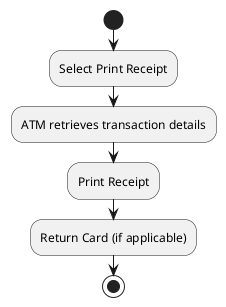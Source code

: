 @startuml
' Activity Diagram: Print Receipt
start
:Select Print Receipt;
:ATM retrieves transaction details;
:Print Receipt;
:Return Card (if applicable);
stop
@enduml
